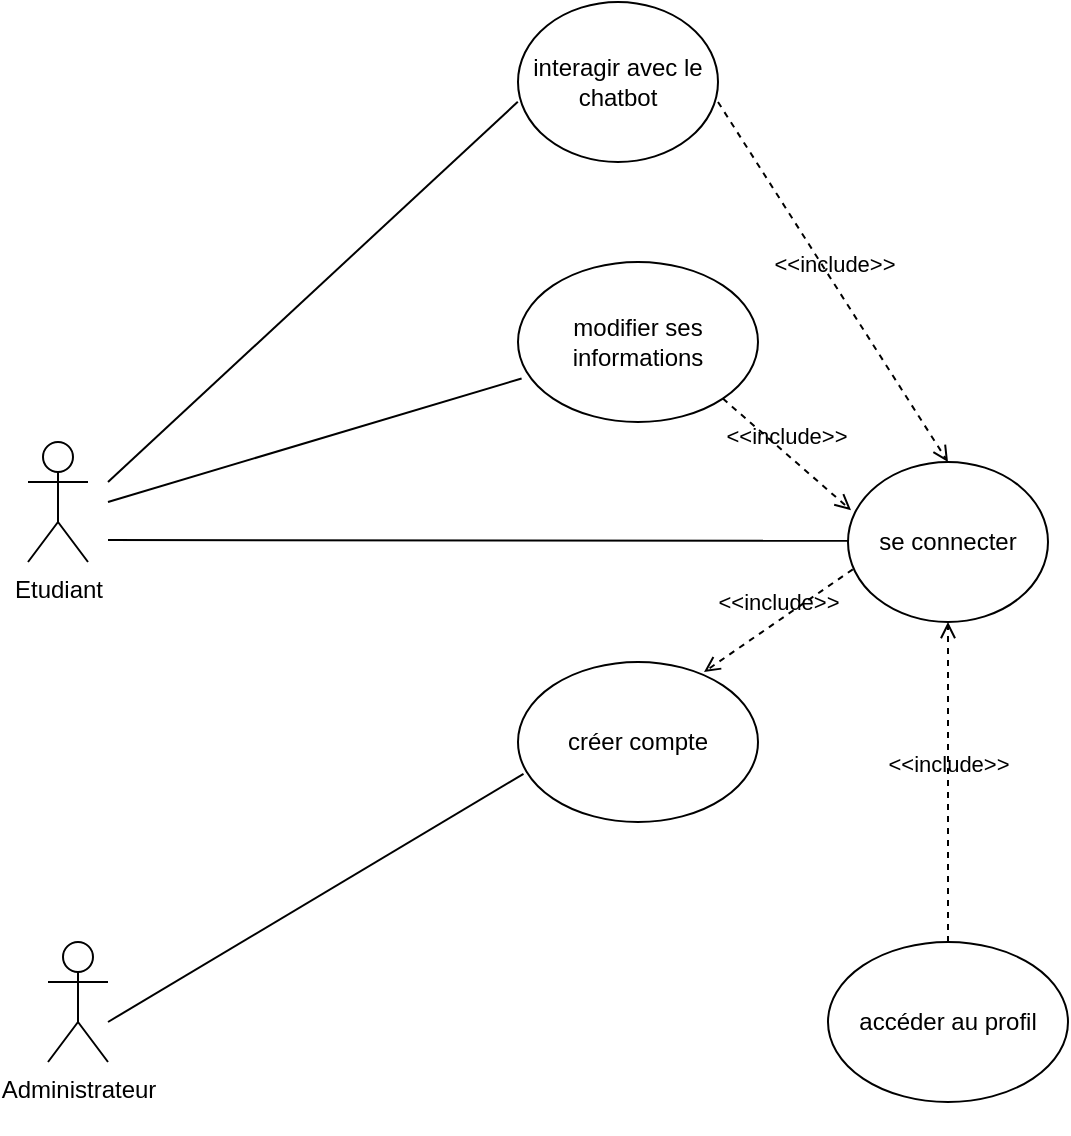 <mxfile version="26.1.3">
  <diagram name="Page-1" id="xa2ETW6WLZH7pUlQNjPQ">
    <mxGraphModel dx="613" dy="614" grid="1" gridSize="10" guides="1" tooltips="1" connect="1" arrows="1" fold="1" page="1" pageScale="1" pageWidth="850" pageHeight="1100" math="0" shadow="0">
      <root>
        <mxCell id="0" />
        <mxCell id="1" parent="0" />
        <mxCell id="PAyLya4S3lvHNLVmTNVt-1" value="Etudiant" style="shape=umlActor;verticalLabelPosition=bottom;verticalAlign=top;html=1;outlineConnect=0;" vertex="1" parent="1">
          <mxGeometry x="120" y="230" width="30" height="60" as="geometry" />
        </mxCell>
        <mxCell id="PAyLya4S3lvHNLVmTNVt-2" value="Administrateur&lt;div&gt;&lt;br&gt;&lt;/div&gt;" style="shape=umlActor;verticalLabelPosition=bottom;verticalAlign=top;html=1;outlineConnect=0;" vertex="1" parent="1">
          <mxGeometry x="130" y="480" width="30" height="60" as="geometry" />
        </mxCell>
        <mxCell id="PAyLya4S3lvHNLVmTNVt-5" value="se connecter" style="ellipse;whiteSpace=wrap;html=1;" vertex="1" parent="1">
          <mxGeometry x="530" y="240" width="100" height="80" as="geometry" />
        </mxCell>
        <mxCell id="PAyLya4S3lvHNLVmTNVt-6" value="créer compte" style="ellipse;whiteSpace=wrap;html=1;" vertex="1" parent="1">
          <mxGeometry x="365" y="340" width="120" height="80" as="geometry" />
        </mxCell>
        <mxCell id="PAyLya4S3lvHNLVmTNVt-7" value="accéder au profil" style="ellipse;whiteSpace=wrap;html=1;" vertex="1" parent="1">
          <mxGeometry x="520" y="480" width="120" height="80" as="geometry" />
        </mxCell>
        <mxCell id="PAyLya4S3lvHNLVmTNVt-8" value="modifier ses informations" style="ellipse;whiteSpace=wrap;html=1;" vertex="1" parent="1">
          <mxGeometry x="365" y="140" width="120" height="80" as="geometry" />
        </mxCell>
        <mxCell id="PAyLya4S3lvHNLVmTNVt-9" value="interagir avec le chatbot" style="ellipse;whiteSpace=wrap;html=1;" vertex="1" parent="1">
          <mxGeometry x="365" y="10" width="100" height="80" as="geometry" />
        </mxCell>
        <mxCell id="PAyLya4S3lvHNLVmTNVt-11" value="" style="endArrow=none;html=1;rounded=0;entryX=0.023;entryY=0.699;entryDx=0;entryDy=0;entryPerimeter=0;" edge="1" parent="1" target="PAyLya4S3lvHNLVmTNVt-6">
          <mxGeometry width="50" height="50" relative="1" as="geometry">
            <mxPoint x="160" y="520" as="sourcePoint" />
            <mxPoint x="210" y="470" as="targetPoint" />
          </mxGeometry>
        </mxCell>
        <mxCell id="PAyLya4S3lvHNLVmTNVt-12" value="&amp;lt;&amp;lt;include&amp;gt;&amp;gt;" style="html=1;verticalAlign=bottom;labelBackgroundColor=none;endArrow=open;endFill=0;dashed=1;rounded=0;exitX=0.5;exitY=0;exitDx=0;exitDy=0;entryX=0.5;entryY=1;entryDx=0;entryDy=0;" edge="1" parent="1" source="PAyLya4S3lvHNLVmTNVt-7" target="PAyLya4S3lvHNLVmTNVt-5">
          <mxGeometry width="160" relative="1" as="geometry">
            <mxPoint x="300" y="350" as="sourcePoint" />
            <mxPoint x="460" y="350" as="targetPoint" />
          </mxGeometry>
        </mxCell>
        <mxCell id="PAyLya4S3lvHNLVmTNVt-13" value="&amp;lt;&amp;lt;include&amp;gt;&amp;gt;" style="html=1;verticalAlign=bottom;labelBackgroundColor=none;endArrow=open;endFill=0;dashed=1;rounded=0;entryX=0.775;entryY=0.063;entryDx=0;entryDy=0;entryPerimeter=0;exitX=0.024;exitY=0.671;exitDx=0;exitDy=0;exitPerimeter=0;" edge="1" parent="1" source="PAyLya4S3lvHNLVmTNVt-5" target="PAyLya4S3lvHNLVmTNVt-6">
          <mxGeometry width="160" relative="1" as="geometry">
            <mxPoint x="330" y="280" as="sourcePoint" />
            <mxPoint x="490" y="280" as="targetPoint" />
          </mxGeometry>
        </mxCell>
        <mxCell id="PAyLya4S3lvHNLVmTNVt-14" value="&amp;lt;&amp;lt;include&amp;gt;&amp;gt;" style="html=1;verticalAlign=bottom;labelBackgroundColor=none;endArrow=open;endFill=0;dashed=1;rounded=0;entryX=0.015;entryY=0.301;entryDx=0;entryDy=0;entryPerimeter=0;exitX=1;exitY=1;exitDx=0;exitDy=0;" edge="1" parent="1" source="PAyLya4S3lvHNLVmTNVt-8" target="PAyLya4S3lvHNLVmTNVt-5">
          <mxGeometry width="160" relative="1" as="geometry">
            <mxPoint x="450" y="220" as="sourcePoint" />
            <mxPoint x="610" y="220" as="targetPoint" />
          </mxGeometry>
        </mxCell>
        <mxCell id="PAyLya4S3lvHNLVmTNVt-15" value="" style="endArrow=none;html=1;rounded=0;entryX=-0.001;entryY=0.624;entryDx=0;entryDy=0;entryPerimeter=0;" edge="1" parent="1" target="PAyLya4S3lvHNLVmTNVt-9">
          <mxGeometry width="50" height="50" relative="1" as="geometry">
            <mxPoint x="160" y="250" as="sourcePoint" />
            <mxPoint x="210" y="180" as="targetPoint" />
          </mxGeometry>
        </mxCell>
        <mxCell id="PAyLya4S3lvHNLVmTNVt-16" value="" style="endArrow=none;html=1;rounded=0;entryX=0;entryY=0.5;entryDx=0;entryDy=0;" edge="1" parent="1">
          <mxGeometry width="50" height="50" relative="1" as="geometry">
            <mxPoint x="160" y="279" as="sourcePoint" />
            <mxPoint x="530" y="279.41" as="targetPoint" />
          </mxGeometry>
        </mxCell>
        <mxCell id="PAyLya4S3lvHNLVmTNVt-17" value="" style="endArrow=none;html=1;rounded=0;entryX=0.015;entryY=0.728;entryDx=0;entryDy=0;entryPerimeter=0;" edge="1" parent="1" target="PAyLya4S3lvHNLVmTNVt-8">
          <mxGeometry width="50" height="50" relative="1" as="geometry">
            <mxPoint x="160" y="260" as="sourcePoint" />
            <mxPoint x="210" y="210" as="targetPoint" />
          </mxGeometry>
        </mxCell>
        <mxCell id="PAyLya4S3lvHNLVmTNVt-18" value="&amp;lt;&amp;lt;include&amp;gt;&amp;gt;" style="html=1;verticalAlign=bottom;labelBackgroundColor=none;endArrow=open;endFill=0;dashed=1;rounded=0;entryX=0.5;entryY=0;entryDx=0;entryDy=0;" edge="1" parent="1" target="PAyLya4S3lvHNLVmTNVt-5">
          <mxGeometry width="160" relative="1" as="geometry">
            <mxPoint x="465" y="60" as="sourcePoint" />
            <mxPoint x="625" y="60" as="targetPoint" />
          </mxGeometry>
        </mxCell>
      </root>
    </mxGraphModel>
  </diagram>
</mxfile>
